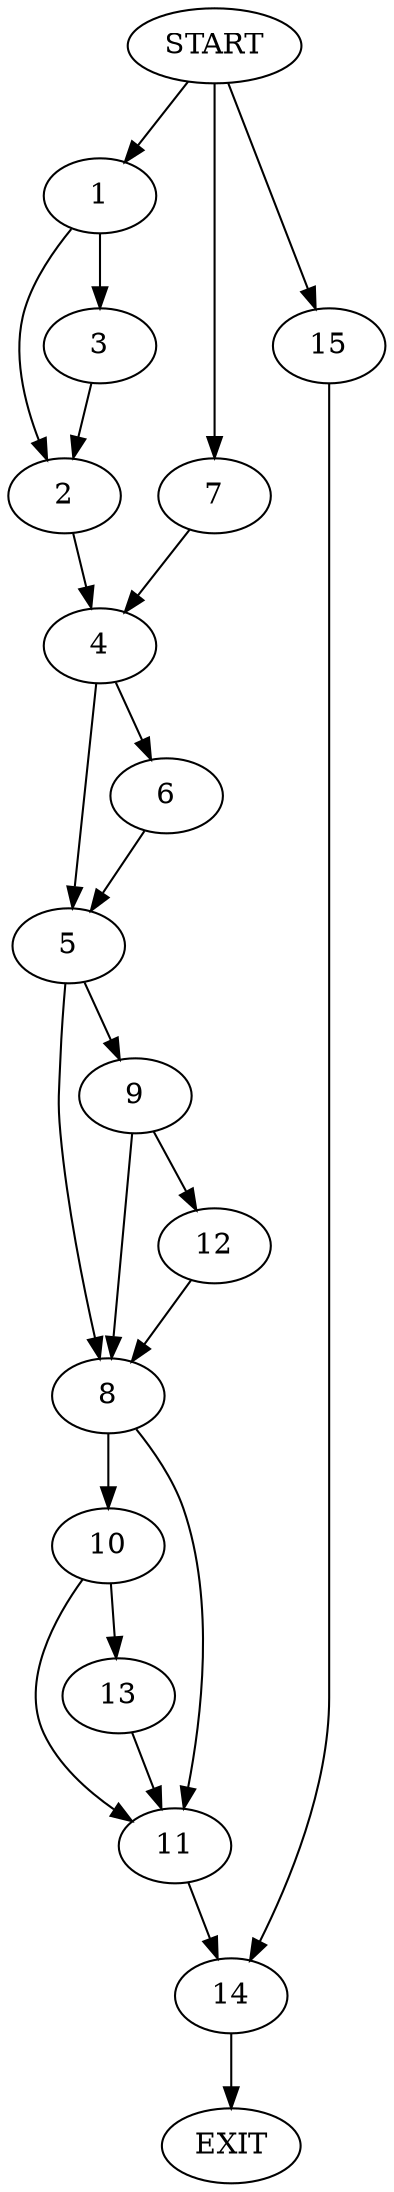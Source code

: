 digraph {
0 [label="START"]
16 [label="EXIT"]
0 -> 1
1 -> 2
1 -> 3
2 -> 4
3 -> 2
4 -> 5
4 -> 6
0 -> 7
7 -> 4
5 -> 8
5 -> 9
6 -> 5
8 -> 10
8 -> 11
9 -> 12
9 -> 8
12 -> 8
10 -> 11
10 -> 13
11 -> 14
13 -> 11
14 -> 16
0 -> 15
15 -> 14
}

